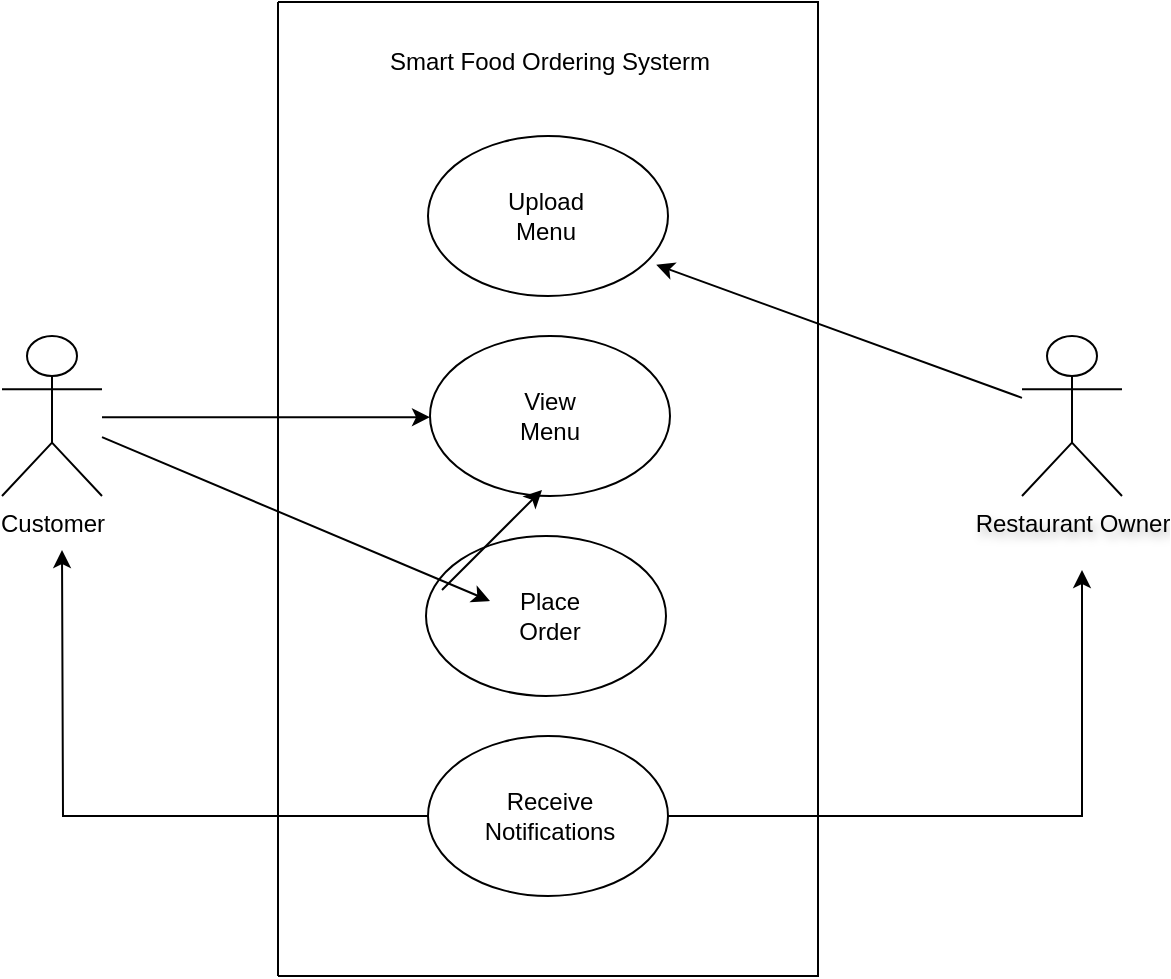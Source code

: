 <mxfile version="26.2.14">
  <diagram name="Page-1" id="SEcAZ6cE2XpohCDjyKS4">
    <mxGraphModel dx="1489" dy="753" grid="1" gridSize="10" guides="1" tooltips="1" connect="1" arrows="1" fold="1" page="1" pageScale="1" pageWidth="827" pageHeight="1169" math="0" shadow="0">
      <root>
        <mxCell id="0" />
        <mxCell id="1" parent="0" />
        <mxCell id="4uzUeKD5KEeoXZwPJctU-22" style="edgeStyle=orthogonalEdgeStyle;rounded=0;orthogonalLoop=1;jettySize=auto;html=1;" edge="1" parent="1" source="4uzUeKD5KEeoXZwPJctU-1" target="4uzUeKD5KEeoXZwPJctU-15">
          <mxGeometry relative="1" as="geometry" />
        </mxCell>
        <mxCell id="4uzUeKD5KEeoXZwPJctU-1" value="Customer" style="shape=umlActor;verticalLabelPosition=bottom;verticalAlign=top;html=1;outlineConnect=0;" vertex="1" parent="1">
          <mxGeometry x="140" y="213" width="50" height="80" as="geometry" />
        </mxCell>
        <mxCell id="4uzUeKD5KEeoXZwPJctU-2" value="" style="swimlane;startSize=0;direction=south;rotation=-180;" vertex="1" parent="1">
          <mxGeometry x="278" y="46" width="270" height="487" as="geometry" />
        </mxCell>
        <mxCell id="4uzUeKD5KEeoXZwPJctU-33" style="edgeStyle=orthogonalEdgeStyle;rounded=0;orthogonalLoop=1;jettySize=auto;html=1;exitX=1;exitY=0.5;exitDx=0;exitDy=0;" edge="1" parent="4uzUeKD5KEeoXZwPJctU-2" source="4uzUeKD5KEeoXZwPJctU-11">
          <mxGeometry relative="1" as="geometry">
            <mxPoint x="-108" y="274" as="targetPoint" />
          </mxGeometry>
        </mxCell>
        <mxCell id="4uzUeKD5KEeoXZwPJctU-11" value="" style="ellipse;whiteSpace=wrap;html=1;rotation=-180;" vertex="1" parent="4uzUeKD5KEeoXZwPJctU-2">
          <mxGeometry x="75" y="367" width="120" height="80" as="geometry" />
        </mxCell>
        <mxCell id="4uzUeKD5KEeoXZwPJctU-14" value="" style="ellipse;whiteSpace=wrap;html=1;rotation=-180;" vertex="1" parent="4uzUeKD5KEeoXZwPJctU-2">
          <mxGeometry x="74" y="267" width="120" height="80" as="geometry" />
        </mxCell>
        <mxCell id="4uzUeKD5KEeoXZwPJctU-15" value="" style="ellipse;whiteSpace=wrap;html=1;rotation=-180;" vertex="1" parent="4uzUeKD5KEeoXZwPJctU-2">
          <mxGeometry x="76" y="167" width="120" height="80" as="geometry" />
        </mxCell>
        <mxCell id="4uzUeKD5KEeoXZwPJctU-16" value="" style="ellipse;whiteSpace=wrap;html=1;rotation=-180;" vertex="1" parent="4uzUeKD5KEeoXZwPJctU-2">
          <mxGeometry x="75" y="67" width="120" height="80" as="geometry" />
        </mxCell>
        <mxCell id="4uzUeKD5KEeoXZwPJctU-17" value="Smart Food Ordering Systerm" style="text;html=1;align=center;verticalAlign=middle;whiteSpace=wrap;rounded=0;" vertex="1" parent="4uzUeKD5KEeoXZwPJctU-2">
          <mxGeometry x="51" y="15" width="170" height="30" as="geometry" />
        </mxCell>
        <mxCell id="4uzUeKD5KEeoXZwPJctU-18" value="Upload Menu" style="text;html=1;align=center;verticalAlign=middle;whiteSpace=wrap;rounded=0;" vertex="1" parent="4uzUeKD5KEeoXZwPJctU-2">
          <mxGeometry x="104" y="92" width="60" height="30" as="geometry" />
        </mxCell>
        <mxCell id="4uzUeKD5KEeoXZwPJctU-19" value="View Menu" style="text;html=1;align=center;verticalAlign=middle;whiteSpace=wrap;rounded=0;" vertex="1" parent="4uzUeKD5KEeoXZwPJctU-2">
          <mxGeometry x="106" y="192" width="60" height="30" as="geometry" />
        </mxCell>
        <mxCell id="4uzUeKD5KEeoXZwPJctU-20" value="Place Order" style="text;html=1;align=center;verticalAlign=middle;whiteSpace=wrap;rounded=0;" vertex="1" parent="4uzUeKD5KEeoXZwPJctU-2">
          <mxGeometry x="106" y="292" width="60" height="30" as="geometry" />
        </mxCell>
        <mxCell id="4uzUeKD5KEeoXZwPJctU-21" value="Receive Notifications" style="text;html=1;align=center;verticalAlign=middle;whiteSpace=wrap;rounded=0;" vertex="1" parent="4uzUeKD5KEeoXZwPJctU-2">
          <mxGeometry x="106" y="392" width="60" height="30" as="geometry" />
        </mxCell>
        <mxCell id="4uzUeKD5KEeoXZwPJctU-3" value="Restaurant Owner" style="shape=umlActor;verticalLabelPosition=bottom;verticalAlign=top;html=1;outlineConnect=0;textShadow=1;" vertex="1" parent="1">
          <mxGeometry x="650" y="213" width="50" height="80" as="geometry" />
        </mxCell>
        <mxCell id="4uzUeKD5KEeoXZwPJctU-30" value="" style="endArrow=classic;html=1;rounded=0;entryX=0;entryY=0.25;entryDx=0;entryDy=0;" edge="1" parent="1" source="4uzUeKD5KEeoXZwPJctU-1" target="4uzUeKD5KEeoXZwPJctU-20">
          <mxGeometry width="50" height="50" relative="1" as="geometry">
            <mxPoint x="360" y="340" as="sourcePoint" />
            <mxPoint x="410" y="290" as="targetPoint" />
          </mxGeometry>
        </mxCell>
        <mxCell id="4uzUeKD5KEeoXZwPJctU-31" value="" style="endArrow=classic;html=1;rounded=0;entryX=0.049;entryY=0.195;entryDx=0;entryDy=0;entryPerimeter=0;" edge="1" parent="1" source="4uzUeKD5KEeoXZwPJctU-3" target="4uzUeKD5KEeoXZwPJctU-16">
          <mxGeometry width="50" height="50" relative="1" as="geometry">
            <mxPoint x="360" y="340" as="sourcePoint" />
            <mxPoint x="410" y="290" as="targetPoint" />
          </mxGeometry>
        </mxCell>
        <mxCell id="4uzUeKD5KEeoXZwPJctU-32" value="" style="endArrow=classic;html=1;rounded=0;" edge="1" parent="1">
          <mxGeometry width="50" height="50" relative="1" as="geometry">
            <mxPoint x="360" y="340" as="sourcePoint" />
            <mxPoint x="410" y="290" as="targetPoint" />
          </mxGeometry>
        </mxCell>
        <mxCell id="4uzUeKD5KEeoXZwPJctU-34" style="edgeStyle=orthogonalEdgeStyle;rounded=0;orthogonalLoop=1;jettySize=auto;html=1;exitX=0;exitY=0.5;exitDx=0;exitDy=0;" edge="1" parent="1" source="4uzUeKD5KEeoXZwPJctU-11">
          <mxGeometry relative="1" as="geometry">
            <mxPoint x="680" y="330" as="targetPoint" />
            <Array as="points">
              <mxPoint x="680" y="453" />
            </Array>
          </mxGeometry>
        </mxCell>
      </root>
    </mxGraphModel>
  </diagram>
</mxfile>
